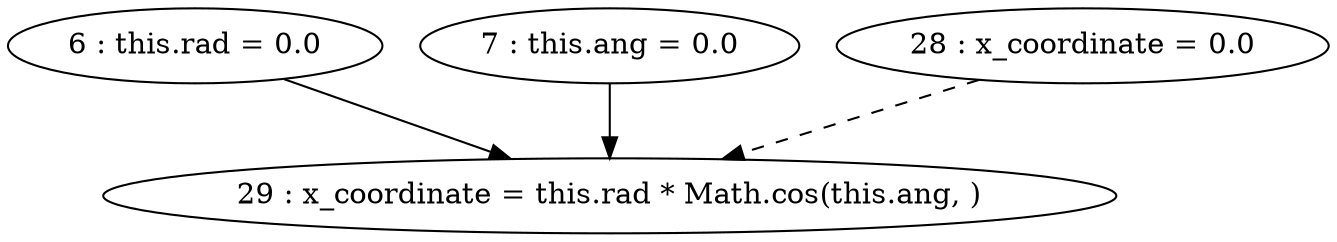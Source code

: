 digraph G {
"6 : this.rad = 0.0"
"6 : this.rad = 0.0" -> "29 : x_coordinate = this.rad * Math.cos(this.ang, )"
"7 : this.ang = 0.0"
"7 : this.ang = 0.0" -> "29 : x_coordinate = this.rad * Math.cos(this.ang, )"
"28 : x_coordinate = 0.0"
"28 : x_coordinate = 0.0" -> "29 : x_coordinate = this.rad * Math.cos(this.ang, )" [style=dashed]
"29 : x_coordinate = this.rad * Math.cos(this.ang, )"
}